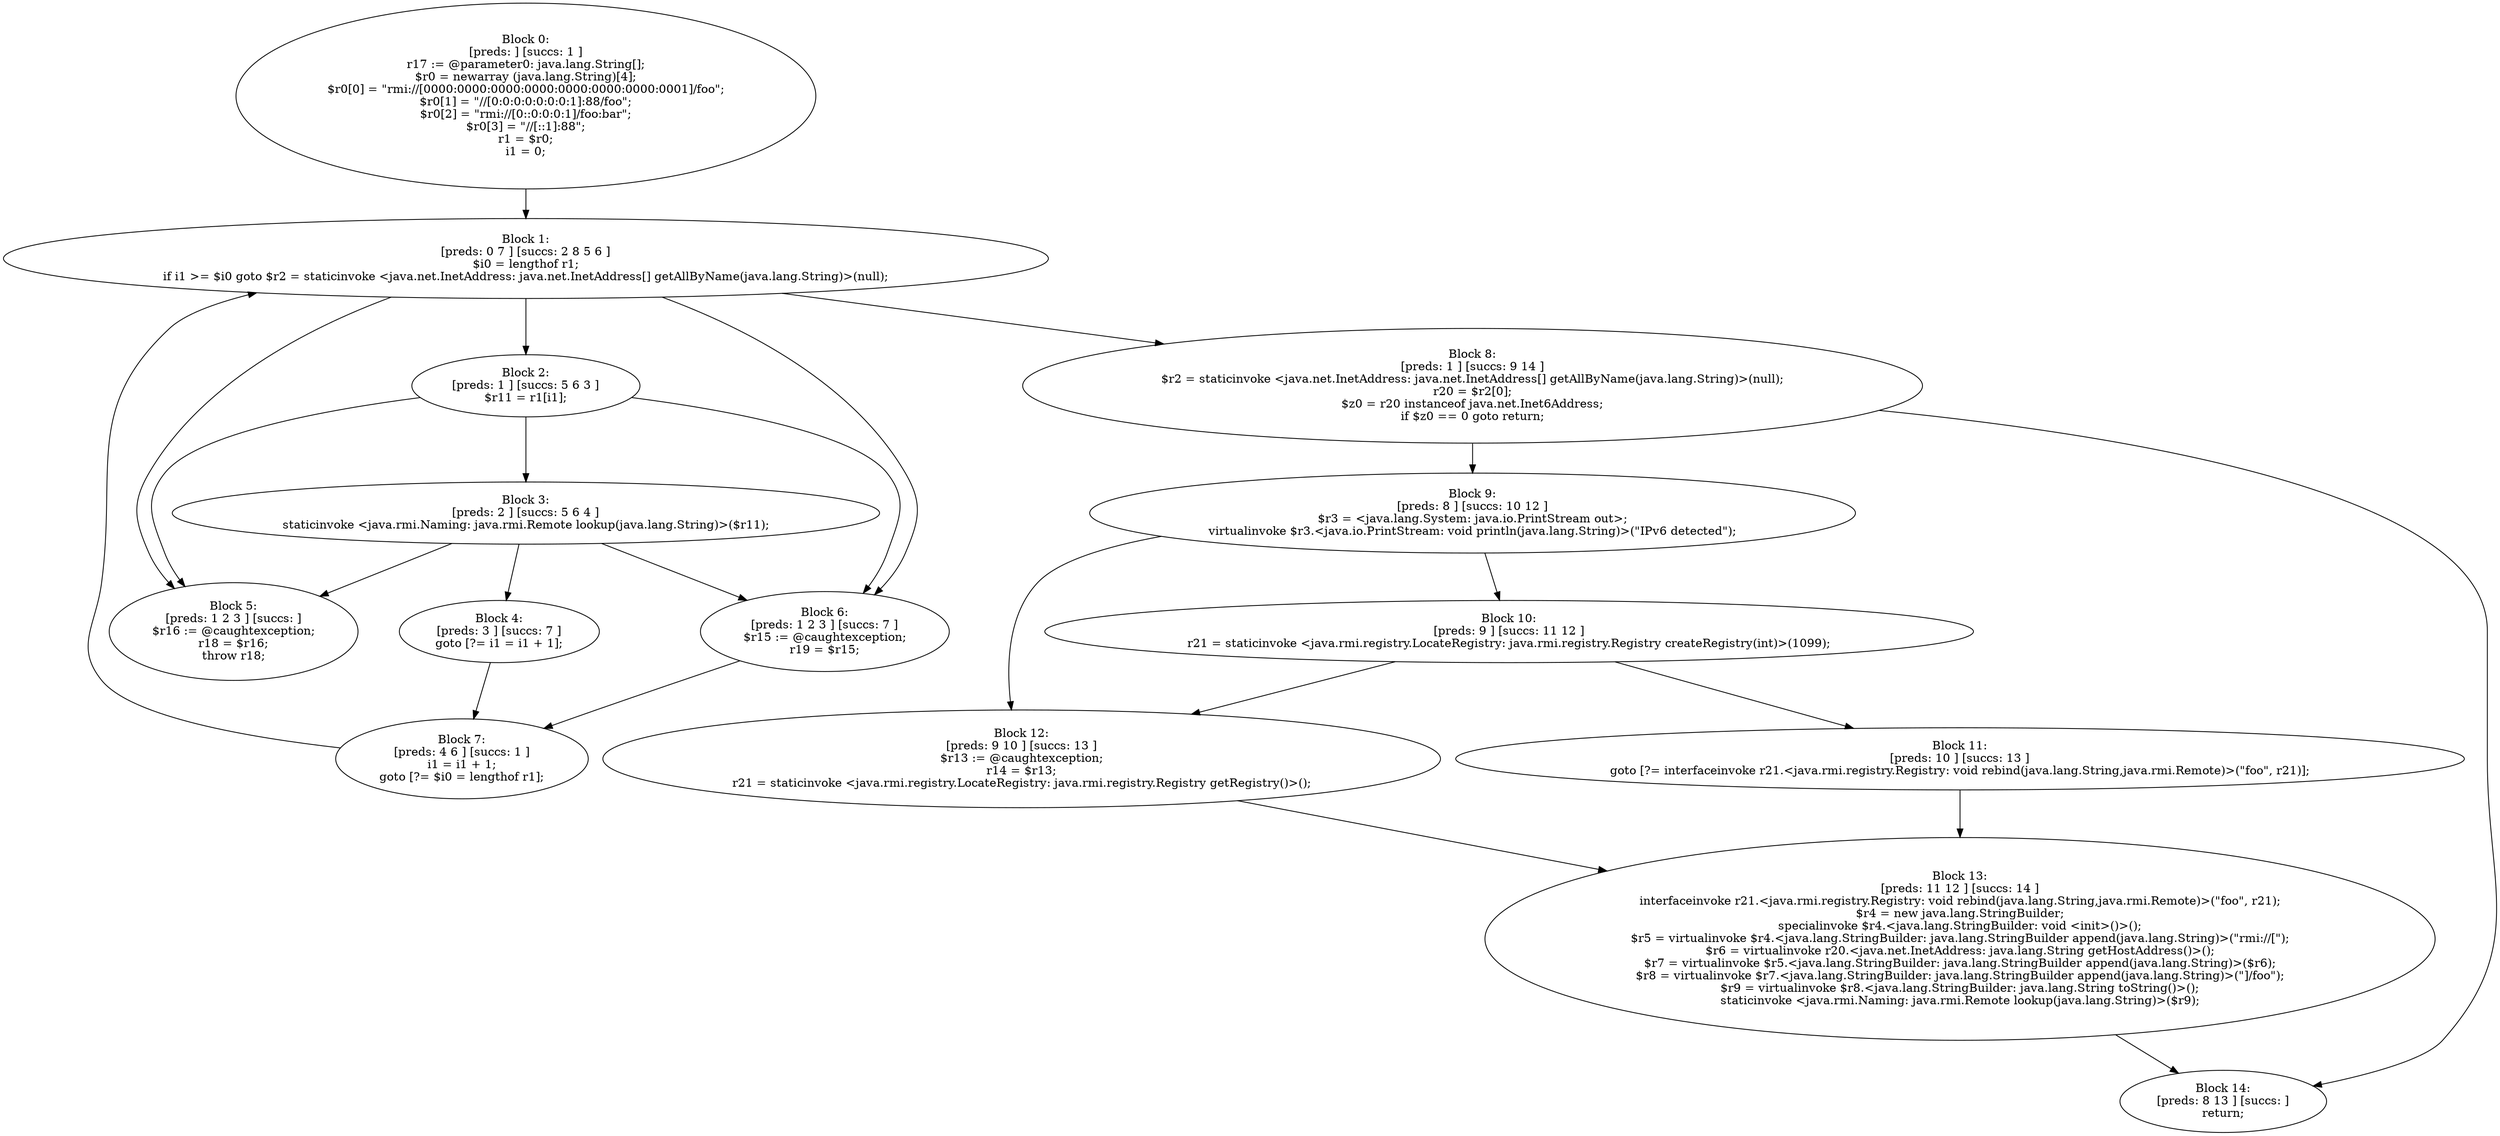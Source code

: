 digraph "unitGraph" {
    "Block 0:
[preds: ] [succs: 1 ]
r17 := @parameter0: java.lang.String[];
$r0 = newarray (java.lang.String)[4];
$r0[0] = \"rmi://[0000:0000:0000:0000:0000:0000:0000:0001]/foo\";
$r0[1] = \"//[0:0:0:0:0:0:0:1]:88/foo\";
$r0[2] = \"rmi://[0::0:0:0:1]/foo:bar\";
$r0[3] = \"//[::1]:88\";
r1 = $r0;
i1 = 0;
"
    "Block 1:
[preds: 0 7 ] [succs: 2 8 5 6 ]
$i0 = lengthof r1;
if i1 >= $i0 goto $r2 = staticinvoke <java.net.InetAddress: java.net.InetAddress[] getAllByName(java.lang.String)>(null);
"
    "Block 2:
[preds: 1 ] [succs: 5 6 3 ]
$r11 = r1[i1];
"
    "Block 3:
[preds: 2 ] [succs: 5 6 4 ]
staticinvoke <java.rmi.Naming: java.rmi.Remote lookup(java.lang.String)>($r11);
"
    "Block 4:
[preds: 3 ] [succs: 7 ]
goto [?= i1 = i1 + 1];
"
    "Block 5:
[preds: 1 2 3 ] [succs: ]
$r16 := @caughtexception;
r18 = $r16;
throw r18;
"
    "Block 6:
[preds: 1 2 3 ] [succs: 7 ]
$r15 := @caughtexception;
r19 = $r15;
"
    "Block 7:
[preds: 4 6 ] [succs: 1 ]
i1 = i1 + 1;
goto [?= $i0 = lengthof r1];
"
    "Block 8:
[preds: 1 ] [succs: 9 14 ]
$r2 = staticinvoke <java.net.InetAddress: java.net.InetAddress[] getAllByName(java.lang.String)>(null);
r20 = $r2[0];
$z0 = r20 instanceof java.net.Inet6Address;
if $z0 == 0 goto return;
"
    "Block 9:
[preds: 8 ] [succs: 10 12 ]
$r3 = <java.lang.System: java.io.PrintStream out>;
virtualinvoke $r3.<java.io.PrintStream: void println(java.lang.String)>(\"IPv6 detected\");
"
    "Block 10:
[preds: 9 ] [succs: 11 12 ]
r21 = staticinvoke <java.rmi.registry.LocateRegistry: java.rmi.registry.Registry createRegistry(int)>(1099);
"
    "Block 11:
[preds: 10 ] [succs: 13 ]
goto [?= interfaceinvoke r21.<java.rmi.registry.Registry: void rebind(java.lang.String,java.rmi.Remote)>(\"foo\", r21)];
"
    "Block 12:
[preds: 9 10 ] [succs: 13 ]
$r13 := @caughtexception;
r14 = $r13;
r21 = staticinvoke <java.rmi.registry.LocateRegistry: java.rmi.registry.Registry getRegistry()>();
"
    "Block 13:
[preds: 11 12 ] [succs: 14 ]
interfaceinvoke r21.<java.rmi.registry.Registry: void rebind(java.lang.String,java.rmi.Remote)>(\"foo\", r21);
$r4 = new java.lang.StringBuilder;
specialinvoke $r4.<java.lang.StringBuilder: void <init>()>();
$r5 = virtualinvoke $r4.<java.lang.StringBuilder: java.lang.StringBuilder append(java.lang.String)>(\"rmi://[\");
$r6 = virtualinvoke r20.<java.net.InetAddress: java.lang.String getHostAddress()>();
$r7 = virtualinvoke $r5.<java.lang.StringBuilder: java.lang.StringBuilder append(java.lang.String)>($r6);
$r8 = virtualinvoke $r7.<java.lang.StringBuilder: java.lang.StringBuilder append(java.lang.String)>(\"]/foo\");
$r9 = virtualinvoke $r8.<java.lang.StringBuilder: java.lang.String toString()>();
staticinvoke <java.rmi.Naming: java.rmi.Remote lookup(java.lang.String)>($r9);
"
    "Block 14:
[preds: 8 13 ] [succs: ]
return;
"
    "Block 0:
[preds: ] [succs: 1 ]
r17 := @parameter0: java.lang.String[];
$r0 = newarray (java.lang.String)[4];
$r0[0] = \"rmi://[0000:0000:0000:0000:0000:0000:0000:0001]/foo\";
$r0[1] = \"//[0:0:0:0:0:0:0:1]:88/foo\";
$r0[2] = \"rmi://[0::0:0:0:1]/foo:bar\";
$r0[3] = \"//[::1]:88\";
r1 = $r0;
i1 = 0;
"->"Block 1:
[preds: 0 7 ] [succs: 2 8 5 6 ]
$i0 = lengthof r1;
if i1 >= $i0 goto $r2 = staticinvoke <java.net.InetAddress: java.net.InetAddress[] getAllByName(java.lang.String)>(null);
";
    "Block 1:
[preds: 0 7 ] [succs: 2 8 5 6 ]
$i0 = lengthof r1;
if i1 >= $i0 goto $r2 = staticinvoke <java.net.InetAddress: java.net.InetAddress[] getAllByName(java.lang.String)>(null);
"->"Block 2:
[preds: 1 ] [succs: 5 6 3 ]
$r11 = r1[i1];
";
    "Block 1:
[preds: 0 7 ] [succs: 2 8 5 6 ]
$i0 = lengthof r1;
if i1 >= $i0 goto $r2 = staticinvoke <java.net.InetAddress: java.net.InetAddress[] getAllByName(java.lang.String)>(null);
"->"Block 8:
[preds: 1 ] [succs: 9 14 ]
$r2 = staticinvoke <java.net.InetAddress: java.net.InetAddress[] getAllByName(java.lang.String)>(null);
r20 = $r2[0];
$z0 = r20 instanceof java.net.Inet6Address;
if $z0 == 0 goto return;
";
    "Block 1:
[preds: 0 7 ] [succs: 2 8 5 6 ]
$i0 = lengthof r1;
if i1 >= $i0 goto $r2 = staticinvoke <java.net.InetAddress: java.net.InetAddress[] getAllByName(java.lang.String)>(null);
"->"Block 5:
[preds: 1 2 3 ] [succs: ]
$r16 := @caughtexception;
r18 = $r16;
throw r18;
";
    "Block 1:
[preds: 0 7 ] [succs: 2 8 5 6 ]
$i0 = lengthof r1;
if i1 >= $i0 goto $r2 = staticinvoke <java.net.InetAddress: java.net.InetAddress[] getAllByName(java.lang.String)>(null);
"->"Block 6:
[preds: 1 2 3 ] [succs: 7 ]
$r15 := @caughtexception;
r19 = $r15;
";
    "Block 2:
[preds: 1 ] [succs: 5 6 3 ]
$r11 = r1[i1];
"->"Block 5:
[preds: 1 2 3 ] [succs: ]
$r16 := @caughtexception;
r18 = $r16;
throw r18;
";
    "Block 2:
[preds: 1 ] [succs: 5 6 3 ]
$r11 = r1[i1];
"->"Block 6:
[preds: 1 2 3 ] [succs: 7 ]
$r15 := @caughtexception;
r19 = $r15;
";
    "Block 2:
[preds: 1 ] [succs: 5 6 3 ]
$r11 = r1[i1];
"->"Block 3:
[preds: 2 ] [succs: 5 6 4 ]
staticinvoke <java.rmi.Naming: java.rmi.Remote lookup(java.lang.String)>($r11);
";
    "Block 3:
[preds: 2 ] [succs: 5 6 4 ]
staticinvoke <java.rmi.Naming: java.rmi.Remote lookup(java.lang.String)>($r11);
"->"Block 5:
[preds: 1 2 3 ] [succs: ]
$r16 := @caughtexception;
r18 = $r16;
throw r18;
";
    "Block 3:
[preds: 2 ] [succs: 5 6 4 ]
staticinvoke <java.rmi.Naming: java.rmi.Remote lookup(java.lang.String)>($r11);
"->"Block 6:
[preds: 1 2 3 ] [succs: 7 ]
$r15 := @caughtexception;
r19 = $r15;
";
    "Block 3:
[preds: 2 ] [succs: 5 6 4 ]
staticinvoke <java.rmi.Naming: java.rmi.Remote lookup(java.lang.String)>($r11);
"->"Block 4:
[preds: 3 ] [succs: 7 ]
goto [?= i1 = i1 + 1];
";
    "Block 4:
[preds: 3 ] [succs: 7 ]
goto [?= i1 = i1 + 1];
"->"Block 7:
[preds: 4 6 ] [succs: 1 ]
i1 = i1 + 1;
goto [?= $i0 = lengthof r1];
";
    "Block 6:
[preds: 1 2 3 ] [succs: 7 ]
$r15 := @caughtexception;
r19 = $r15;
"->"Block 7:
[preds: 4 6 ] [succs: 1 ]
i1 = i1 + 1;
goto [?= $i0 = lengthof r1];
";
    "Block 7:
[preds: 4 6 ] [succs: 1 ]
i1 = i1 + 1;
goto [?= $i0 = lengthof r1];
"->"Block 1:
[preds: 0 7 ] [succs: 2 8 5 6 ]
$i0 = lengthof r1;
if i1 >= $i0 goto $r2 = staticinvoke <java.net.InetAddress: java.net.InetAddress[] getAllByName(java.lang.String)>(null);
";
    "Block 8:
[preds: 1 ] [succs: 9 14 ]
$r2 = staticinvoke <java.net.InetAddress: java.net.InetAddress[] getAllByName(java.lang.String)>(null);
r20 = $r2[0];
$z0 = r20 instanceof java.net.Inet6Address;
if $z0 == 0 goto return;
"->"Block 9:
[preds: 8 ] [succs: 10 12 ]
$r3 = <java.lang.System: java.io.PrintStream out>;
virtualinvoke $r3.<java.io.PrintStream: void println(java.lang.String)>(\"IPv6 detected\");
";
    "Block 8:
[preds: 1 ] [succs: 9 14 ]
$r2 = staticinvoke <java.net.InetAddress: java.net.InetAddress[] getAllByName(java.lang.String)>(null);
r20 = $r2[0];
$z0 = r20 instanceof java.net.Inet6Address;
if $z0 == 0 goto return;
"->"Block 14:
[preds: 8 13 ] [succs: ]
return;
";
    "Block 9:
[preds: 8 ] [succs: 10 12 ]
$r3 = <java.lang.System: java.io.PrintStream out>;
virtualinvoke $r3.<java.io.PrintStream: void println(java.lang.String)>(\"IPv6 detected\");
"->"Block 10:
[preds: 9 ] [succs: 11 12 ]
r21 = staticinvoke <java.rmi.registry.LocateRegistry: java.rmi.registry.Registry createRegistry(int)>(1099);
";
    "Block 9:
[preds: 8 ] [succs: 10 12 ]
$r3 = <java.lang.System: java.io.PrintStream out>;
virtualinvoke $r3.<java.io.PrintStream: void println(java.lang.String)>(\"IPv6 detected\");
"->"Block 12:
[preds: 9 10 ] [succs: 13 ]
$r13 := @caughtexception;
r14 = $r13;
r21 = staticinvoke <java.rmi.registry.LocateRegistry: java.rmi.registry.Registry getRegistry()>();
";
    "Block 10:
[preds: 9 ] [succs: 11 12 ]
r21 = staticinvoke <java.rmi.registry.LocateRegistry: java.rmi.registry.Registry createRegistry(int)>(1099);
"->"Block 11:
[preds: 10 ] [succs: 13 ]
goto [?= interfaceinvoke r21.<java.rmi.registry.Registry: void rebind(java.lang.String,java.rmi.Remote)>(\"foo\", r21)];
";
    "Block 10:
[preds: 9 ] [succs: 11 12 ]
r21 = staticinvoke <java.rmi.registry.LocateRegistry: java.rmi.registry.Registry createRegistry(int)>(1099);
"->"Block 12:
[preds: 9 10 ] [succs: 13 ]
$r13 := @caughtexception;
r14 = $r13;
r21 = staticinvoke <java.rmi.registry.LocateRegistry: java.rmi.registry.Registry getRegistry()>();
";
    "Block 11:
[preds: 10 ] [succs: 13 ]
goto [?= interfaceinvoke r21.<java.rmi.registry.Registry: void rebind(java.lang.String,java.rmi.Remote)>(\"foo\", r21)];
"->"Block 13:
[preds: 11 12 ] [succs: 14 ]
interfaceinvoke r21.<java.rmi.registry.Registry: void rebind(java.lang.String,java.rmi.Remote)>(\"foo\", r21);
$r4 = new java.lang.StringBuilder;
specialinvoke $r4.<java.lang.StringBuilder: void <init>()>();
$r5 = virtualinvoke $r4.<java.lang.StringBuilder: java.lang.StringBuilder append(java.lang.String)>(\"rmi://[\");
$r6 = virtualinvoke r20.<java.net.InetAddress: java.lang.String getHostAddress()>();
$r7 = virtualinvoke $r5.<java.lang.StringBuilder: java.lang.StringBuilder append(java.lang.String)>($r6);
$r8 = virtualinvoke $r7.<java.lang.StringBuilder: java.lang.StringBuilder append(java.lang.String)>(\"]/foo\");
$r9 = virtualinvoke $r8.<java.lang.StringBuilder: java.lang.String toString()>();
staticinvoke <java.rmi.Naming: java.rmi.Remote lookup(java.lang.String)>($r9);
";
    "Block 12:
[preds: 9 10 ] [succs: 13 ]
$r13 := @caughtexception;
r14 = $r13;
r21 = staticinvoke <java.rmi.registry.LocateRegistry: java.rmi.registry.Registry getRegistry()>();
"->"Block 13:
[preds: 11 12 ] [succs: 14 ]
interfaceinvoke r21.<java.rmi.registry.Registry: void rebind(java.lang.String,java.rmi.Remote)>(\"foo\", r21);
$r4 = new java.lang.StringBuilder;
specialinvoke $r4.<java.lang.StringBuilder: void <init>()>();
$r5 = virtualinvoke $r4.<java.lang.StringBuilder: java.lang.StringBuilder append(java.lang.String)>(\"rmi://[\");
$r6 = virtualinvoke r20.<java.net.InetAddress: java.lang.String getHostAddress()>();
$r7 = virtualinvoke $r5.<java.lang.StringBuilder: java.lang.StringBuilder append(java.lang.String)>($r6);
$r8 = virtualinvoke $r7.<java.lang.StringBuilder: java.lang.StringBuilder append(java.lang.String)>(\"]/foo\");
$r9 = virtualinvoke $r8.<java.lang.StringBuilder: java.lang.String toString()>();
staticinvoke <java.rmi.Naming: java.rmi.Remote lookup(java.lang.String)>($r9);
";
    "Block 13:
[preds: 11 12 ] [succs: 14 ]
interfaceinvoke r21.<java.rmi.registry.Registry: void rebind(java.lang.String,java.rmi.Remote)>(\"foo\", r21);
$r4 = new java.lang.StringBuilder;
specialinvoke $r4.<java.lang.StringBuilder: void <init>()>();
$r5 = virtualinvoke $r4.<java.lang.StringBuilder: java.lang.StringBuilder append(java.lang.String)>(\"rmi://[\");
$r6 = virtualinvoke r20.<java.net.InetAddress: java.lang.String getHostAddress()>();
$r7 = virtualinvoke $r5.<java.lang.StringBuilder: java.lang.StringBuilder append(java.lang.String)>($r6);
$r8 = virtualinvoke $r7.<java.lang.StringBuilder: java.lang.StringBuilder append(java.lang.String)>(\"]/foo\");
$r9 = virtualinvoke $r8.<java.lang.StringBuilder: java.lang.String toString()>();
staticinvoke <java.rmi.Naming: java.rmi.Remote lookup(java.lang.String)>($r9);
"->"Block 14:
[preds: 8 13 ] [succs: ]
return;
";
}
